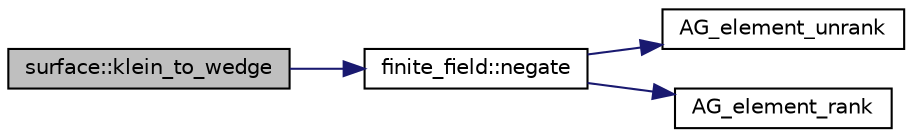 digraph "surface::klein_to_wedge"
{
  edge [fontname="Helvetica",fontsize="10",labelfontname="Helvetica",labelfontsize="10"];
  node [fontname="Helvetica",fontsize="10",shape=record];
  rankdir="LR";
  Node3190 [label="surface::klein_to_wedge",height=0.2,width=0.4,color="black", fillcolor="grey75", style="filled", fontcolor="black"];
  Node3190 -> Node3191 [color="midnightblue",fontsize="10",style="solid",fontname="Helvetica"];
  Node3191 [label="finite_field::negate",height=0.2,width=0.4,color="black", fillcolor="white", style="filled",URL="$df/d5a/classfinite__field.html#aa9d798298f25d4a9262b5bc5f1733e31"];
  Node3191 -> Node3192 [color="midnightblue",fontsize="10",style="solid",fontname="Helvetica"];
  Node3192 [label="AG_element_unrank",height=0.2,width=0.4,color="black", fillcolor="white", style="filled",URL="$d4/d67/geometry_8h.html#a4a33b86c87b2879b97cfa1327abe2885"];
  Node3191 -> Node3193 [color="midnightblue",fontsize="10",style="solid",fontname="Helvetica"];
  Node3193 [label="AG_element_rank",height=0.2,width=0.4,color="black", fillcolor="white", style="filled",URL="$d4/d67/geometry_8h.html#ab2ac908d07dd8038fd996e26bdc75c17"];
}
